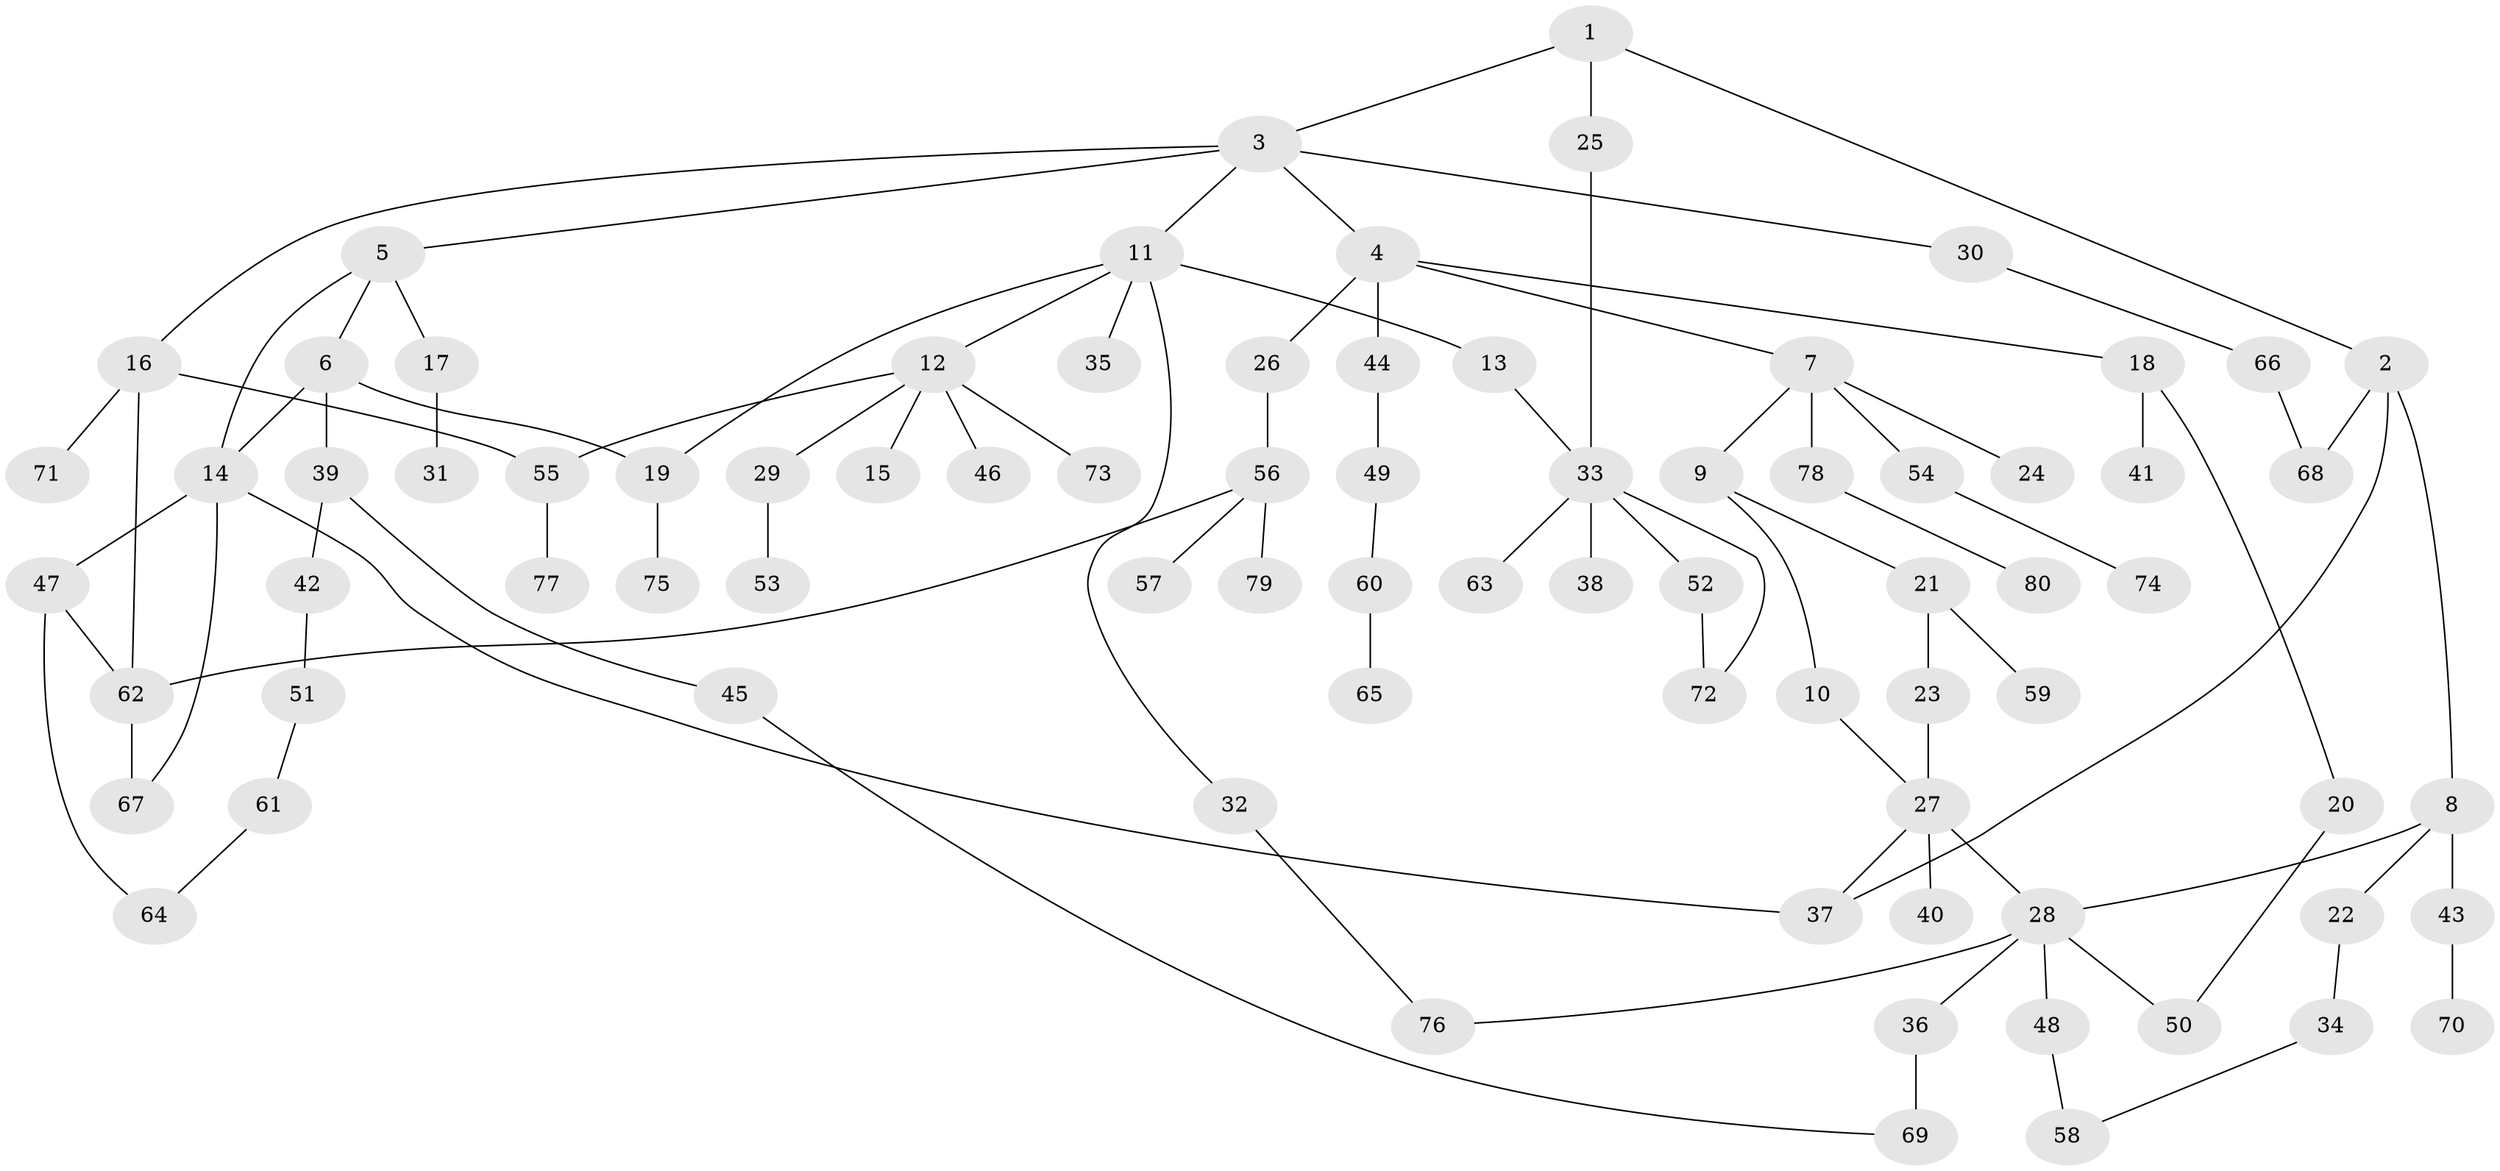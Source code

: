 // Generated by graph-tools (version 1.1) at 2025/10/02/27/25 16:10:55]
// undirected, 80 vertices, 97 edges
graph export_dot {
graph [start="1"]
  node [color=gray90,style=filled];
  1;
  2;
  3;
  4;
  5;
  6;
  7;
  8;
  9;
  10;
  11;
  12;
  13;
  14;
  15;
  16;
  17;
  18;
  19;
  20;
  21;
  22;
  23;
  24;
  25;
  26;
  27;
  28;
  29;
  30;
  31;
  32;
  33;
  34;
  35;
  36;
  37;
  38;
  39;
  40;
  41;
  42;
  43;
  44;
  45;
  46;
  47;
  48;
  49;
  50;
  51;
  52;
  53;
  54;
  55;
  56;
  57;
  58;
  59;
  60;
  61;
  62;
  63;
  64;
  65;
  66;
  67;
  68;
  69;
  70;
  71;
  72;
  73;
  74;
  75;
  76;
  77;
  78;
  79;
  80;
  1 -- 2;
  1 -- 3;
  1 -- 25;
  2 -- 8;
  2 -- 37;
  2 -- 68;
  3 -- 4;
  3 -- 5;
  3 -- 11;
  3 -- 16;
  3 -- 30;
  4 -- 7;
  4 -- 18;
  4 -- 26;
  4 -- 44;
  5 -- 6;
  5 -- 14;
  5 -- 17;
  6 -- 19;
  6 -- 39;
  6 -- 14;
  7 -- 9;
  7 -- 24;
  7 -- 54;
  7 -- 78;
  8 -- 22;
  8 -- 43;
  8 -- 28;
  9 -- 10;
  9 -- 21;
  10 -- 27;
  11 -- 12;
  11 -- 13;
  11 -- 32;
  11 -- 35;
  11 -- 19;
  12 -- 15;
  12 -- 29;
  12 -- 46;
  12 -- 55;
  12 -- 73;
  13 -- 33;
  14 -- 47;
  14 -- 67;
  14 -- 37;
  16 -- 71;
  16 -- 55;
  16 -- 62;
  17 -- 31;
  18 -- 20;
  18 -- 41;
  19 -- 75;
  20 -- 50;
  21 -- 23;
  21 -- 59;
  22 -- 34;
  23 -- 27;
  25 -- 33;
  26 -- 56;
  27 -- 28;
  27 -- 40;
  27 -- 37;
  28 -- 36;
  28 -- 48;
  28 -- 50;
  28 -- 76;
  29 -- 53;
  30 -- 66;
  32 -- 76;
  33 -- 38;
  33 -- 52;
  33 -- 63;
  33 -- 72;
  34 -- 58;
  36 -- 69;
  39 -- 42;
  39 -- 45;
  42 -- 51;
  43 -- 70;
  44 -- 49;
  45 -- 69;
  47 -- 62;
  47 -- 64;
  48 -- 58;
  49 -- 60;
  51 -- 61;
  52 -- 72;
  54 -- 74;
  55 -- 77;
  56 -- 57;
  56 -- 79;
  56 -- 62;
  60 -- 65;
  61 -- 64;
  62 -- 67;
  66 -- 68;
  78 -- 80;
}
